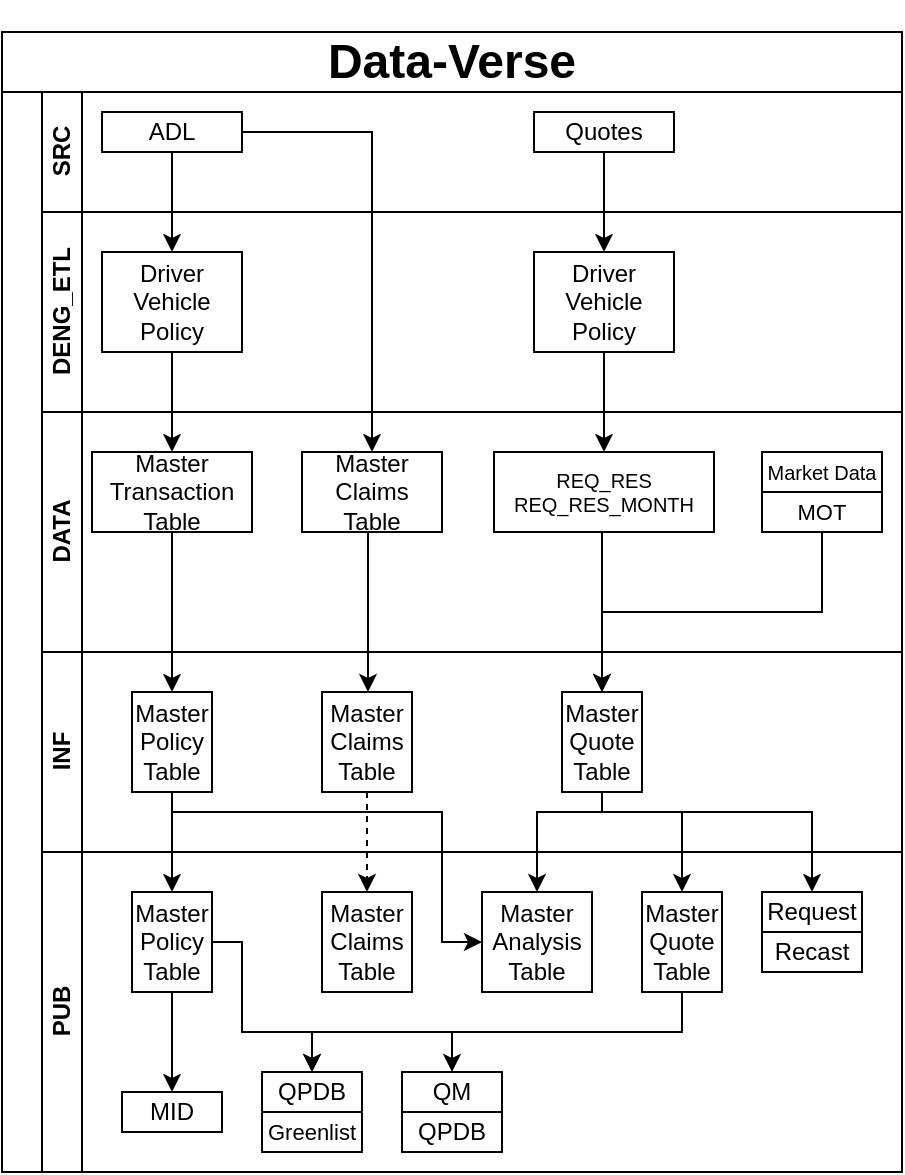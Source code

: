 <mxfile version="16.5.6" type="github">
  <diagram id="prtHgNgQTEPvFCAcTncT" name="Page-1">
    <mxGraphModel dx="785" dy="419" grid="1" gridSize="10" guides="1" tooltips="1" connect="1" arrows="1" fold="1" page="1" pageScale="1" pageWidth="827" pageHeight="1169" math="0" shadow="0">
      <root>
        <mxCell id="0" />
        <mxCell id="1" parent="0" />
        <mxCell id="dNxyNK7c78bLwvsdeMH5-19" value="" style="swimlane;html=1;childLayout=stackLayout;resizeParent=1;resizeParentMax=0;horizontal=0;startSize=20;horizontalStack=0;" parent="1" vertex="1">
          <mxGeometry x="120" y="120" width="450" height="540" as="geometry" />
        </mxCell>
        <mxCell id="dNxyNK7c78bLwvsdeMH5-20" value="SRC" style="swimlane;html=1;startSize=20;horizontal=0;" parent="dNxyNK7c78bLwvsdeMH5-19" vertex="1">
          <mxGeometry x="20" width="430" height="60" as="geometry" />
        </mxCell>
        <mxCell id="iPi6bTZMOaWhQEpwyHKZ-15" value="ADL" style="rounded=0;whiteSpace=wrap;html=1;" vertex="1" parent="dNxyNK7c78bLwvsdeMH5-20">
          <mxGeometry x="30" y="10" width="70" height="20" as="geometry" />
        </mxCell>
        <mxCell id="iPi6bTZMOaWhQEpwyHKZ-16" value="Quotes" style="rounded=0;whiteSpace=wrap;html=1;" vertex="1" parent="dNxyNK7c78bLwvsdeMH5-20">
          <mxGeometry x="246" y="10" width="70" height="20" as="geometry" />
        </mxCell>
        <mxCell id="dNxyNK7c78bLwvsdeMH5-21" value="DENG_ETL" style="swimlane;html=1;startSize=20;horizontal=0;" parent="dNxyNK7c78bLwvsdeMH5-19" vertex="1">
          <mxGeometry x="20" y="60" width="430" height="100" as="geometry" />
        </mxCell>
        <mxCell id="iPi6bTZMOaWhQEpwyHKZ-19" value="Driver&lt;br&gt;Vehicle&lt;br&gt;Policy" style="rounded=0;whiteSpace=wrap;html=1;" vertex="1" parent="dNxyNK7c78bLwvsdeMH5-21">
          <mxGeometry x="30" y="20" width="70" height="50" as="geometry" />
        </mxCell>
        <mxCell id="iPi6bTZMOaWhQEpwyHKZ-20" value="Driver&lt;br&gt;Vehicle&lt;br&gt;Policy" style="rounded=0;whiteSpace=wrap;html=1;" vertex="1" parent="dNxyNK7c78bLwvsdeMH5-21">
          <mxGeometry x="246" y="20" width="70" height="50" as="geometry" />
        </mxCell>
        <mxCell id="dNxyNK7c78bLwvsdeMH5-22" value="DATA" style="swimlane;html=1;startSize=20;horizontal=0;" parent="dNxyNK7c78bLwvsdeMH5-19" vertex="1">
          <mxGeometry x="20" y="160" width="430" height="120" as="geometry" />
        </mxCell>
        <mxCell id="iPi6bTZMOaWhQEpwyHKZ-21" value="Master Transaction Table" style="rounded=0;whiteSpace=wrap;html=1;" vertex="1" parent="dNxyNK7c78bLwvsdeMH5-22">
          <mxGeometry x="25" y="20" width="80" height="40" as="geometry" />
        </mxCell>
        <mxCell id="iPi6bTZMOaWhQEpwyHKZ-24" value="REQ_RES&lt;br style=&quot;font-size: 10px;&quot;&gt;REQ_RES_MONTH" style="rounded=0;whiteSpace=wrap;html=1;fontSize=10;" vertex="1" parent="dNxyNK7c78bLwvsdeMH5-22">
          <mxGeometry x="226" y="20" width="110" height="40" as="geometry" />
        </mxCell>
        <mxCell id="iPi6bTZMOaWhQEpwyHKZ-25" value="Master Claims Table" style="rounded=0;whiteSpace=wrap;html=1;" vertex="1" parent="dNxyNK7c78bLwvsdeMH5-22">
          <mxGeometry x="130" y="20" width="70" height="40" as="geometry" />
        </mxCell>
        <mxCell id="iPi6bTZMOaWhQEpwyHKZ-17" value="Market Data" style="rounded=0;whiteSpace=wrap;html=1;fontSize=10;" vertex="1" parent="dNxyNK7c78bLwvsdeMH5-22">
          <mxGeometry x="360" y="20" width="60" height="20" as="geometry" />
        </mxCell>
        <mxCell id="iPi6bTZMOaWhQEpwyHKZ-18" value="MOT" style="rounded=0;whiteSpace=wrap;html=1;fontSize=11;" vertex="1" parent="dNxyNK7c78bLwvsdeMH5-22">
          <mxGeometry x="360" y="40" width="60" height="20" as="geometry" />
        </mxCell>
        <mxCell id="iPi6bTZMOaWhQEpwyHKZ-26" value="" style="edgeStyle=orthogonalEdgeStyle;rounded=0;orthogonalLoop=1;jettySize=auto;html=1;" edge="1" parent="dNxyNK7c78bLwvsdeMH5-19" source="iPi6bTZMOaWhQEpwyHKZ-15" target="iPi6bTZMOaWhQEpwyHKZ-19">
          <mxGeometry relative="1" as="geometry" />
        </mxCell>
        <mxCell id="iPi6bTZMOaWhQEpwyHKZ-27" value="" style="edgeStyle=orthogonalEdgeStyle;rounded=0;orthogonalLoop=1;jettySize=auto;html=1;" edge="1" parent="dNxyNK7c78bLwvsdeMH5-19" source="iPi6bTZMOaWhQEpwyHKZ-16" target="iPi6bTZMOaWhQEpwyHKZ-20">
          <mxGeometry relative="1" as="geometry" />
        </mxCell>
        <mxCell id="iPi6bTZMOaWhQEpwyHKZ-28" value="" style="edgeStyle=orthogonalEdgeStyle;rounded=0;orthogonalLoop=1;jettySize=auto;html=1;" edge="1" parent="dNxyNK7c78bLwvsdeMH5-19" source="iPi6bTZMOaWhQEpwyHKZ-19" target="iPi6bTZMOaWhQEpwyHKZ-21">
          <mxGeometry relative="1" as="geometry" />
        </mxCell>
        <mxCell id="iPi6bTZMOaWhQEpwyHKZ-29" style="edgeStyle=orthogonalEdgeStyle;rounded=0;orthogonalLoop=1;jettySize=auto;html=1;exitX=1;exitY=0.5;exitDx=0;exitDy=0;" edge="1" parent="dNxyNK7c78bLwvsdeMH5-19" source="iPi6bTZMOaWhQEpwyHKZ-15" target="iPi6bTZMOaWhQEpwyHKZ-25">
          <mxGeometry relative="1" as="geometry">
            <mxPoint x="140" y="105" as="sourcePoint" />
          </mxGeometry>
        </mxCell>
        <mxCell id="iPi6bTZMOaWhQEpwyHKZ-30" value="" style="edgeStyle=orthogonalEdgeStyle;rounded=0;orthogonalLoop=1;jettySize=auto;html=1;entryX=0.5;entryY=0;entryDx=0;entryDy=0;" edge="1" parent="dNxyNK7c78bLwvsdeMH5-19" source="iPi6bTZMOaWhQEpwyHKZ-20" target="iPi6bTZMOaWhQEpwyHKZ-24">
          <mxGeometry relative="1" as="geometry" />
        </mxCell>
        <mxCell id="iPi6bTZMOaWhQEpwyHKZ-37" value="" style="edgeStyle=orthogonalEdgeStyle;rounded=0;orthogonalLoop=1;jettySize=auto;html=1;" edge="1" parent="dNxyNK7c78bLwvsdeMH5-19" source="iPi6bTZMOaWhQEpwyHKZ-21" target="iPi6bTZMOaWhQEpwyHKZ-31">
          <mxGeometry relative="1" as="geometry" />
        </mxCell>
        <mxCell id="iPi6bTZMOaWhQEpwyHKZ-39" value="" style="edgeStyle=orthogonalEdgeStyle;rounded=0;orthogonalLoop=1;jettySize=auto;html=1;" edge="1" parent="dNxyNK7c78bLwvsdeMH5-19" source="iPi6bTZMOaWhQEpwyHKZ-25" target="iPi6bTZMOaWhQEpwyHKZ-32">
          <mxGeometry relative="1" as="geometry">
            <Array as="points">
              <mxPoint x="183" y="250" />
              <mxPoint x="183" y="250" />
            </Array>
          </mxGeometry>
        </mxCell>
        <mxCell id="iPi6bTZMOaWhQEpwyHKZ-7" value="INF" style="swimlane;html=1;startSize=20;horizontal=0;" vertex="1" parent="dNxyNK7c78bLwvsdeMH5-19">
          <mxGeometry x="20" y="280" width="430" height="100" as="geometry" />
        </mxCell>
        <mxCell id="iPi6bTZMOaWhQEpwyHKZ-31" value="Master Policy Table" style="rounded=0;whiteSpace=wrap;html=1;" vertex="1" parent="iPi6bTZMOaWhQEpwyHKZ-7">
          <mxGeometry x="45" y="20" width="40" height="50" as="geometry" />
        </mxCell>
        <mxCell id="iPi6bTZMOaWhQEpwyHKZ-33" value="Master Quote Table" style="rounded=0;whiteSpace=wrap;html=1;" vertex="1" parent="iPi6bTZMOaWhQEpwyHKZ-7">
          <mxGeometry x="260" y="20" width="40" height="50" as="geometry" />
        </mxCell>
        <mxCell id="iPi6bTZMOaWhQEpwyHKZ-32" value="Master Claims Table" style="rounded=0;whiteSpace=wrap;html=1;" vertex="1" parent="iPi6bTZMOaWhQEpwyHKZ-7">
          <mxGeometry x="140" y="20" width="45" height="50" as="geometry" />
        </mxCell>
        <mxCell id="iPi6bTZMOaWhQEpwyHKZ-66" value="PUB" style="swimlane;html=1;childLayout=stackLayout;resizeParent=1;resizeParentMax=0;horizontal=0;startSize=20;horizontalStack=0;" vertex="1" parent="dNxyNK7c78bLwvsdeMH5-19">
          <mxGeometry x="20" y="380" width="430" height="160" as="geometry" />
        </mxCell>
        <mxCell id="iPi6bTZMOaWhQEpwyHKZ-103" value="" style="edgeStyle=orthogonalEdgeStyle;rounded=0;orthogonalLoop=1;jettySize=auto;html=1;" edge="1" parent="dNxyNK7c78bLwvsdeMH5-19" source="iPi6bTZMOaWhQEpwyHKZ-24" target="iPi6bTZMOaWhQEpwyHKZ-33">
          <mxGeometry relative="1" as="geometry">
            <Array as="points">
              <mxPoint x="300" y="230" />
              <mxPoint x="300" y="230" />
            </Array>
          </mxGeometry>
        </mxCell>
        <mxCell id="iPi6bTZMOaWhQEpwyHKZ-108" style="edgeStyle=orthogonalEdgeStyle;rounded=0;orthogonalLoop=1;jettySize=auto;html=1;entryX=0.5;entryY=0;entryDx=0;entryDy=0;" edge="1" parent="dNxyNK7c78bLwvsdeMH5-19" source="iPi6bTZMOaWhQEpwyHKZ-18" target="iPi6bTZMOaWhQEpwyHKZ-33">
          <mxGeometry relative="1" as="geometry">
            <Array as="points">
              <mxPoint x="410" y="260" />
              <mxPoint x="300" y="260" />
            </Array>
          </mxGeometry>
        </mxCell>
        <mxCell id="iPi6bTZMOaWhQEpwyHKZ-60" value="&lt;h1&gt;&lt;b&gt;Data-Verse&lt;/b&gt;&lt;/h1&gt;" style="rounded=0;whiteSpace=wrap;html=1;" vertex="1" parent="1">
          <mxGeometry x="120" y="90" width="450" height="30" as="geometry" />
        </mxCell>
        <mxCell id="iPi6bTZMOaWhQEpwyHKZ-11" value="PUB" style="swimlane;html=1;startSize=20;horizontal=0;" vertex="1" parent="1">
          <mxGeometry x="140" y="500" width="430" height="160" as="geometry" />
        </mxCell>
        <mxCell id="iPi6bTZMOaWhQEpwyHKZ-96" value="" style="edgeStyle=orthogonalEdgeStyle;rounded=0;orthogonalLoop=1;jettySize=auto;html=1;" edge="1" parent="iPi6bTZMOaWhQEpwyHKZ-11" source="iPi6bTZMOaWhQEpwyHKZ-34" target="iPi6bTZMOaWhQEpwyHKZ-95">
          <mxGeometry relative="1" as="geometry" />
        </mxCell>
        <mxCell id="iPi6bTZMOaWhQEpwyHKZ-97" style="edgeStyle=orthogonalEdgeStyle;rounded=0;orthogonalLoop=1;jettySize=auto;html=1;entryX=0.5;entryY=0;entryDx=0;entryDy=0;" edge="1" parent="iPi6bTZMOaWhQEpwyHKZ-11" source="iPi6bTZMOaWhQEpwyHKZ-34" target="iPi6bTZMOaWhQEpwyHKZ-63">
          <mxGeometry relative="1" as="geometry">
            <Array as="points">
              <mxPoint x="100" y="45" />
              <mxPoint x="100" y="90" />
              <mxPoint x="135" y="90" />
            </Array>
          </mxGeometry>
        </mxCell>
        <mxCell id="iPi6bTZMOaWhQEpwyHKZ-34" value="Master Policy Table" style="rounded=0;whiteSpace=wrap;html=1;" vertex="1" parent="iPi6bTZMOaWhQEpwyHKZ-11">
          <mxGeometry x="45" y="20" width="40" height="50" as="geometry" />
        </mxCell>
        <mxCell id="iPi6bTZMOaWhQEpwyHKZ-100" style="edgeStyle=orthogonalEdgeStyle;rounded=0;orthogonalLoop=1;jettySize=auto;html=1;entryX=0.5;entryY=0;entryDx=0;entryDy=0;" edge="1" parent="iPi6bTZMOaWhQEpwyHKZ-11" source="iPi6bTZMOaWhQEpwyHKZ-35" target="iPi6bTZMOaWhQEpwyHKZ-99">
          <mxGeometry relative="1" as="geometry">
            <Array as="points">
              <mxPoint x="320" y="90" />
              <mxPoint x="205" y="90" />
            </Array>
          </mxGeometry>
        </mxCell>
        <mxCell id="iPi6bTZMOaWhQEpwyHKZ-35" value="Master Quote Table" style="rounded=0;whiteSpace=wrap;html=1;" vertex="1" parent="iPi6bTZMOaWhQEpwyHKZ-11">
          <mxGeometry x="300" y="20" width="40" height="50" as="geometry" />
        </mxCell>
        <mxCell id="iPi6bTZMOaWhQEpwyHKZ-36" value="Master Claims Table" style="rounded=0;whiteSpace=wrap;html=1;" vertex="1" parent="iPi6bTZMOaWhQEpwyHKZ-11">
          <mxGeometry x="140" y="20" width="45" height="50" as="geometry" />
        </mxCell>
        <mxCell id="iPi6bTZMOaWhQEpwyHKZ-45" value="Request" style="rounded=0;whiteSpace=wrap;html=1;" vertex="1" parent="iPi6bTZMOaWhQEpwyHKZ-11">
          <mxGeometry x="360" y="20" width="50" height="20" as="geometry" />
        </mxCell>
        <mxCell id="iPi6bTZMOaWhQEpwyHKZ-51" value="Recast" style="rounded=0;whiteSpace=wrap;html=1;" vertex="1" parent="iPi6bTZMOaWhQEpwyHKZ-11">
          <mxGeometry x="360" y="40" width="50" height="20" as="geometry" />
        </mxCell>
        <mxCell id="iPi6bTZMOaWhQEpwyHKZ-98" style="edgeStyle=orthogonalEdgeStyle;rounded=0;orthogonalLoop=1;jettySize=auto;html=1;entryX=0.5;entryY=0;entryDx=0;entryDy=0;exitX=0.5;exitY=1;exitDx=0;exitDy=0;" edge="1" parent="iPi6bTZMOaWhQEpwyHKZ-11" source="iPi6bTZMOaWhQEpwyHKZ-35" target="iPi6bTZMOaWhQEpwyHKZ-63">
          <mxGeometry relative="1" as="geometry">
            <mxPoint x="280" y="90" as="sourcePoint" />
            <Array as="points">
              <mxPoint x="320" y="90" />
              <mxPoint x="135" y="90" />
            </Array>
          </mxGeometry>
        </mxCell>
        <mxCell id="iPi6bTZMOaWhQEpwyHKZ-55" value="Master Analysis Table" style="rounded=0;whiteSpace=wrap;html=1;" vertex="1" parent="iPi6bTZMOaWhQEpwyHKZ-11">
          <mxGeometry x="220" y="20" width="55" height="50" as="geometry" />
        </mxCell>
        <mxCell id="iPi6bTZMOaWhQEpwyHKZ-63" value="QPDB" style="rounded=0;whiteSpace=wrap;html=1;" vertex="1" parent="iPi6bTZMOaWhQEpwyHKZ-11">
          <mxGeometry x="110" y="110" width="50" height="20" as="geometry" />
        </mxCell>
        <mxCell id="iPi6bTZMOaWhQEpwyHKZ-94" value="Greenlist" style="rounded=0;whiteSpace=wrap;html=1;fontSize=11;" vertex="1" parent="iPi6bTZMOaWhQEpwyHKZ-11">
          <mxGeometry x="110" y="130" width="50" height="20" as="geometry" />
        </mxCell>
        <mxCell id="iPi6bTZMOaWhQEpwyHKZ-95" value="MID" style="rounded=0;whiteSpace=wrap;html=1;" vertex="1" parent="iPi6bTZMOaWhQEpwyHKZ-11">
          <mxGeometry x="40" y="120" width="50" height="20" as="geometry" />
        </mxCell>
        <mxCell id="iPi6bTZMOaWhQEpwyHKZ-99" value="QM" style="rounded=0;whiteSpace=wrap;html=1;" vertex="1" parent="iPi6bTZMOaWhQEpwyHKZ-11">
          <mxGeometry x="180" y="110" width="50" height="20" as="geometry" />
        </mxCell>
        <mxCell id="iPi6bTZMOaWhQEpwyHKZ-105" value="QPDB" style="rounded=0;whiteSpace=wrap;html=1;" vertex="1" parent="iPi6bTZMOaWhQEpwyHKZ-11">
          <mxGeometry x="180" y="130" width="50" height="20" as="geometry" />
        </mxCell>
        <mxCell id="iPi6bTZMOaWhQEpwyHKZ-38" value="" style="edgeStyle=orthogonalEdgeStyle;rounded=0;orthogonalLoop=1;jettySize=auto;html=1;" edge="1" parent="1" source="iPi6bTZMOaWhQEpwyHKZ-31" target="iPi6bTZMOaWhQEpwyHKZ-34">
          <mxGeometry relative="1" as="geometry" />
        </mxCell>
        <mxCell id="iPi6bTZMOaWhQEpwyHKZ-42" value="" style="edgeStyle=orthogonalEdgeStyle;rounded=0;orthogonalLoop=1;jettySize=auto;html=1;" edge="1" parent="1" source="iPi6bTZMOaWhQEpwyHKZ-33" target="iPi6bTZMOaWhQEpwyHKZ-35">
          <mxGeometry relative="1" as="geometry">
            <Array as="points">
              <mxPoint x="420" y="480" />
              <mxPoint x="460" y="480" />
            </Array>
          </mxGeometry>
        </mxCell>
        <mxCell id="iPi6bTZMOaWhQEpwyHKZ-40" value="" style="edgeStyle=orthogonalEdgeStyle;rounded=0;orthogonalLoop=1;jettySize=auto;html=1;dashed=1;" edge="1" parent="1" source="iPi6bTZMOaWhQEpwyHKZ-32" target="iPi6bTZMOaWhQEpwyHKZ-36">
          <mxGeometry relative="1" as="geometry" />
        </mxCell>
        <mxCell id="iPi6bTZMOaWhQEpwyHKZ-52" style="edgeStyle=orthogonalEdgeStyle;rounded=0;orthogonalLoop=1;jettySize=auto;html=1;" edge="1" parent="1" source="iPi6bTZMOaWhQEpwyHKZ-33" target="iPi6bTZMOaWhQEpwyHKZ-45">
          <mxGeometry relative="1" as="geometry">
            <Array as="points">
              <mxPoint x="420" y="480" />
              <mxPoint x="525" y="480" />
            </Array>
          </mxGeometry>
        </mxCell>
        <mxCell id="iPi6bTZMOaWhQEpwyHKZ-59" style="edgeStyle=orthogonalEdgeStyle;rounded=0;orthogonalLoop=1;jettySize=auto;html=1;entryX=0.5;entryY=0;entryDx=0;entryDy=0;" edge="1" parent="1" source="iPi6bTZMOaWhQEpwyHKZ-33" target="iPi6bTZMOaWhQEpwyHKZ-55">
          <mxGeometry relative="1" as="geometry">
            <Array as="points">
              <mxPoint x="420" y="480" />
              <mxPoint x="388" y="480" />
            </Array>
          </mxGeometry>
        </mxCell>
        <mxCell id="iPi6bTZMOaWhQEpwyHKZ-109" style="edgeStyle=orthogonalEdgeStyle;rounded=0;orthogonalLoop=1;jettySize=auto;html=1;entryX=0;entryY=0.5;entryDx=0;entryDy=0;fontSize=11;" edge="1" parent="1" source="iPi6bTZMOaWhQEpwyHKZ-31" target="iPi6bTZMOaWhQEpwyHKZ-55">
          <mxGeometry relative="1" as="geometry">
            <Array as="points">
              <mxPoint x="205" y="480" />
              <mxPoint x="340" y="480" />
              <mxPoint x="340" y="545" />
            </Array>
          </mxGeometry>
        </mxCell>
      </root>
    </mxGraphModel>
  </diagram>
</mxfile>
